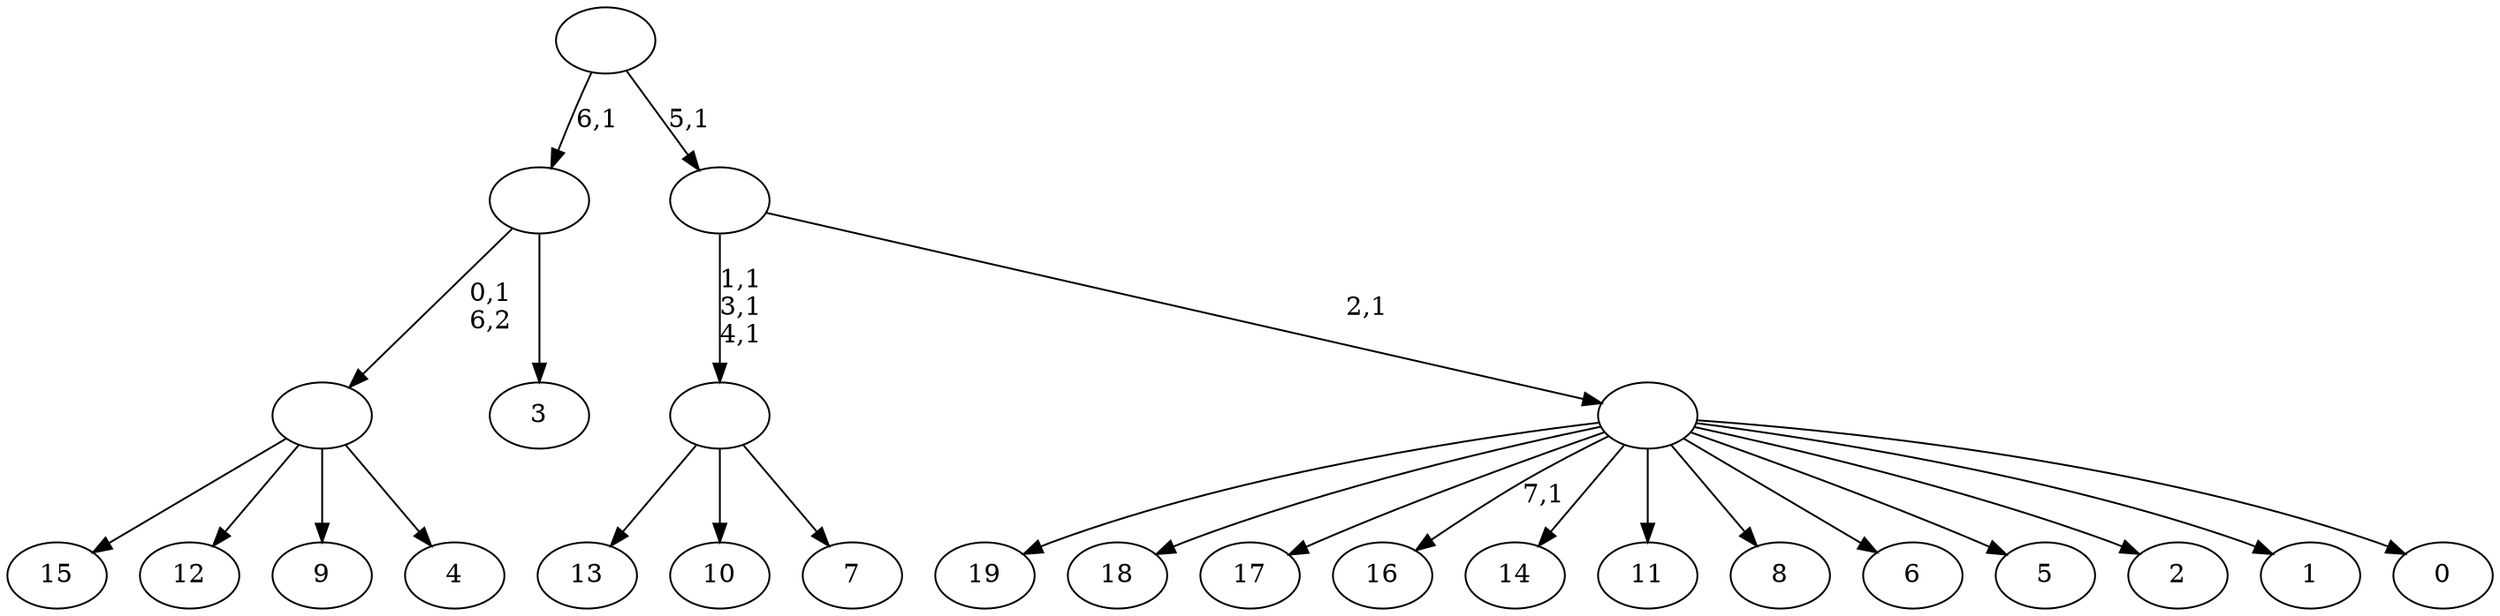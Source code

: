 digraph T {
	28 [label="19"]
	27 [label="18"]
	26 [label="17"]
	25 [label="16"]
	23 [label="15"]
	22 [label="14"]
	21 [label="13"]
	20 [label="12"]
	19 [label="11"]
	18 [label="10"]
	17 [label="9"]
	16 [label="8"]
	15 [label="7"]
	14 [label=""]
	11 [label="6"]
	10 [label="5"]
	9 [label="4"]
	8 [label=""]
	7 [label="3"]
	6 [label=""]
	5 [label="2"]
	4 [label="1"]
	3 [label="0"]
	2 [label=""]
	1 [label=""]
	0 [label=""]
	14 -> 21 [label=""]
	14 -> 18 [label=""]
	14 -> 15 [label=""]
	8 -> 23 [label=""]
	8 -> 20 [label=""]
	8 -> 17 [label=""]
	8 -> 9 [label=""]
	6 -> 8 [label="0,1\n6,2"]
	6 -> 7 [label=""]
	2 -> 25 [label="7,1"]
	2 -> 28 [label=""]
	2 -> 27 [label=""]
	2 -> 26 [label=""]
	2 -> 22 [label=""]
	2 -> 19 [label=""]
	2 -> 16 [label=""]
	2 -> 11 [label=""]
	2 -> 10 [label=""]
	2 -> 5 [label=""]
	2 -> 4 [label=""]
	2 -> 3 [label=""]
	1 -> 14 [label="1,1\n3,1\n4,1"]
	1 -> 2 [label="2,1"]
	0 -> 6 [label="6,1"]
	0 -> 1 [label="5,1"]
}
